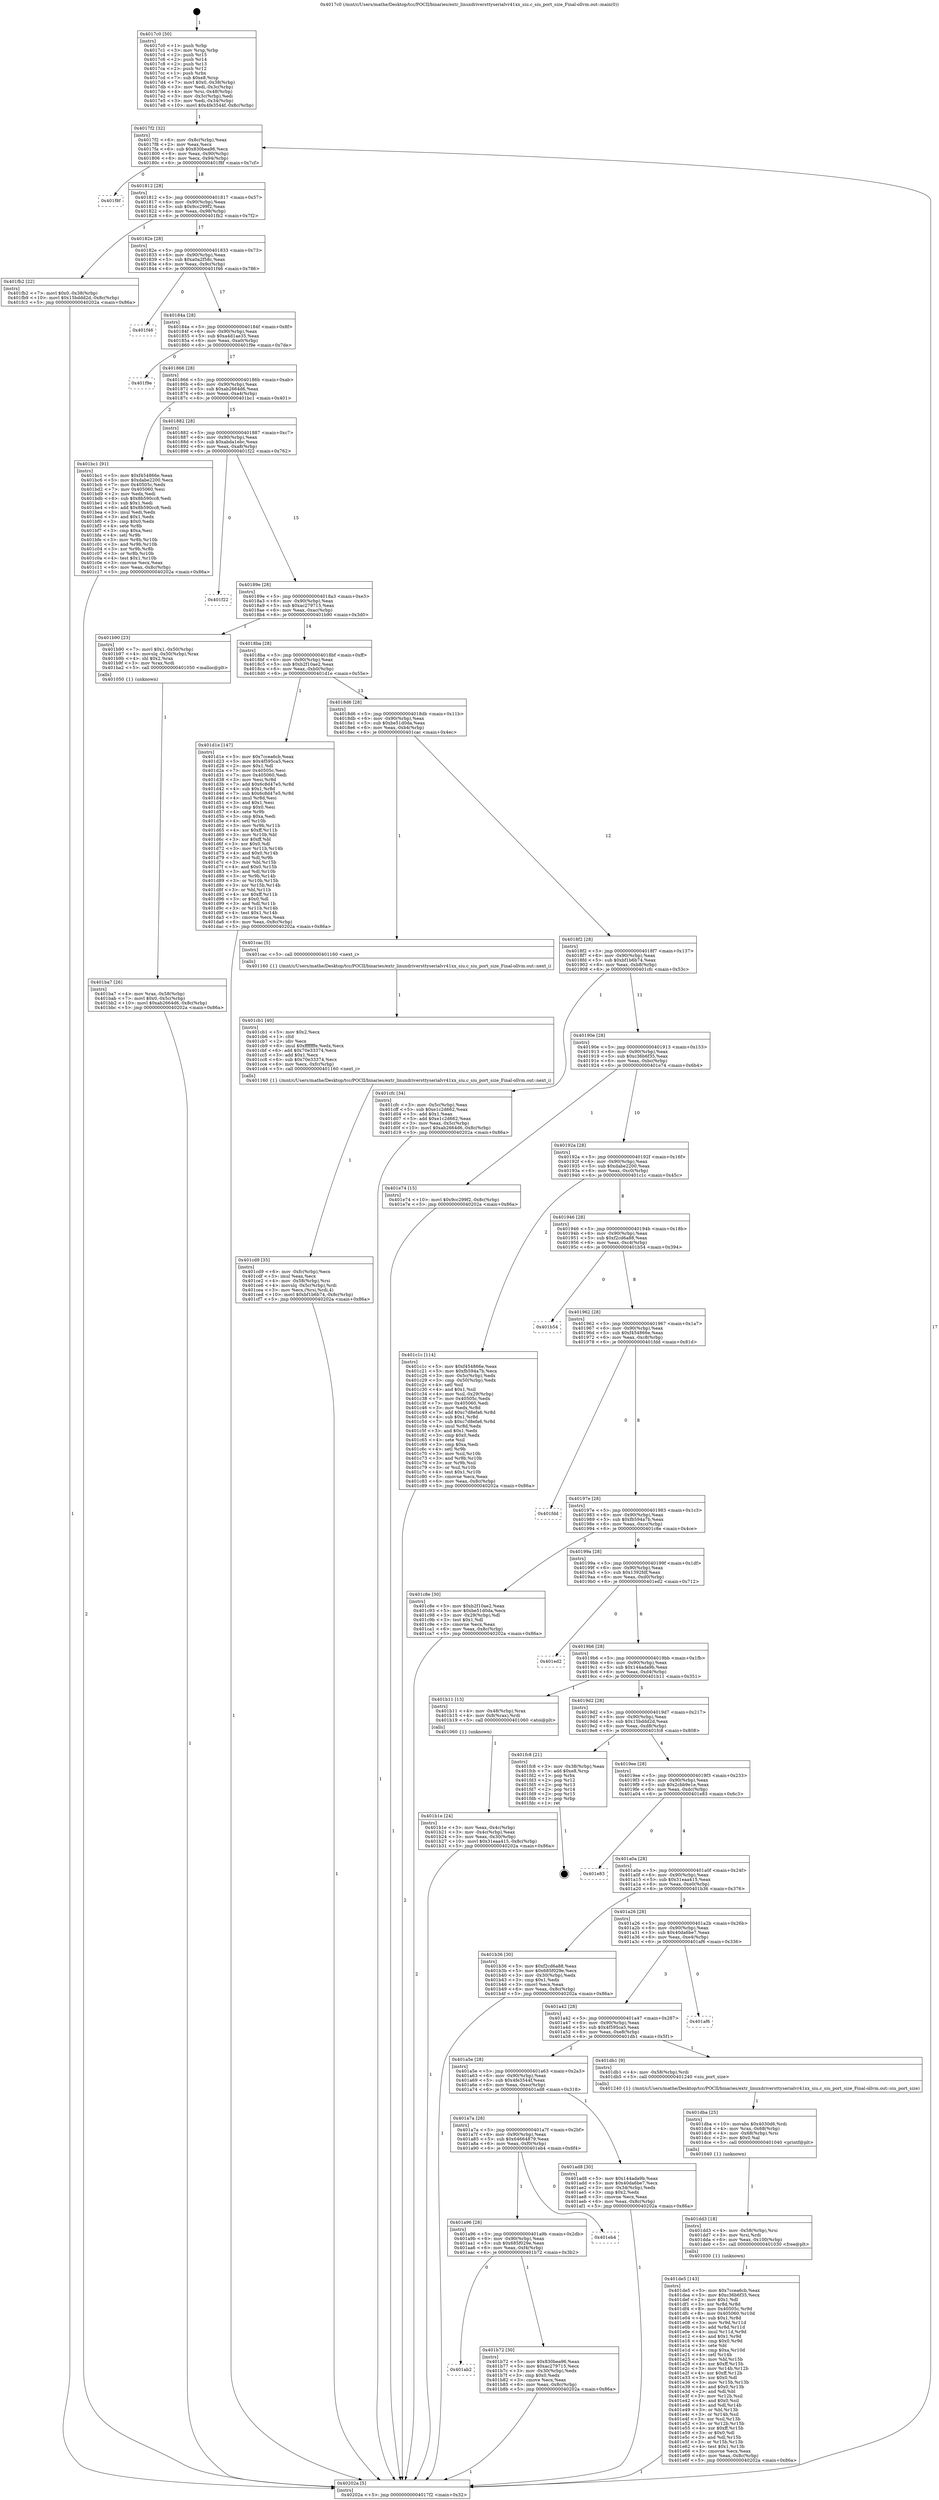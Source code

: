 digraph "0x4017c0" {
  label = "0x4017c0 (/mnt/c/Users/mathe/Desktop/tcc/POCII/binaries/extr_linuxdriversttyserialvr41xx_siu.c_siu_port_size_Final-ollvm.out::main(0))"
  labelloc = "t"
  node[shape=record]

  Entry [label="",width=0.3,height=0.3,shape=circle,fillcolor=black,style=filled]
  "0x4017f2" [label="{
     0x4017f2 [32]\l
     | [instrs]\l
     &nbsp;&nbsp;0x4017f2 \<+6\>: mov -0x8c(%rbp),%eax\l
     &nbsp;&nbsp;0x4017f8 \<+2\>: mov %eax,%ecx\l
     &nbsp;&nbsp;0x4017fa \<+6\>: sub $0x830bea96,%ecx\l
     &nbsp;&nbsp;0x401800 \<+6\>: mov %eax,-0x90(%rbp)\l
     &nbsp;&nbsp;0x401806 \<+6\>: mov %ecx,-0x94(%rbp)\l
     &nbsp;&nbsp;0x40180c \<+6\>: je 0000000000401f8f \<main+0x7cf\>\l
  }"]
  "0x401f8f" [label="{
     0x401f8f\l
  }", style=dashed]
  "0x401812" [label="{
     0x401812 [28]\l
     | [instrs]\l
     &nbsp;&nbsp;0x401812 \<+5\>: jmp 0000000000401817 \<main+0x57\>\l
     &nbsp;&nbsp;0x401817 \<+6\>: mov -0x90(%rbp),%eax\l
     &nbsp;&nbsp;0x40181d \<+5\>: sub $0x9cc299f2,%eax\l
     &nbsp;&nbsp;0x401822 \<+6\>: mov %eax,-0x98(%rbp)\l
     &nbsp;&nbsp;0x401828 \<+6\>: je 0000000000401fb2 \<main+0x7f2\>\l
  }"]
  Exit [label="",width=0.3,height=0.3,shape=circle,fillcolor=black,style=filled,peripheries=2]
  "0x401fb2" [label="{
     0x401fb2 [22]\l
     | [instrs]\l
     &nbsp;&nbsp;0x401fb2 \<+7\>: movl $0x0,-0x38(%rbp)\l
     &nbsp;&nbsp;0x401fb9 \<+10\>: movl $0x15bddd2d,-0x8c(%rbp)\l
     &nbsp;&nbsp;0x401fc3 \<+5\>: jmp 000000000040202a \<main+0x86a\>\l
  }"]
  "0x40182e" [label="{
     0x40182e [28]\l
     | [instrs]\l
     &nbsp;&nbsp;0x40182e \<+5\>: jmp 0000000000401833 \<main+0x73\>\l
     &nbsp;&nbsp;0x401833 \<+6\>: mov -0x90(%rbp),%eax\l
     &nbsp;&nbsp;0x401839 \<+5\>: sub $0xa0a2f58c,%eax\l
     &nbsp;&nbsp;0x40183e \<+6\>: mov %eax,-0x9c(%rbp)\l
     &nbsp;&nbsp;0x401844 \<+6\>: je 0000000000401f46 \<main+0x786\>\l
  }"]
  "0x401de5" [label="{
     0x401de5 [143]\l
     | [instrs]\l
     &nbsp;&nbsp;0x401de5 \<+5\>: mov $0x7ccea6cb,%eax\l
     &nbsp;&nbsp;0x401dea \<+5\>: mov $0xc36b6f35,%ecx\l
     &nbsp;&nbsp;0x401def \<+2\>: mov $0x1,%dl\l
     &nbsp;&nbsp;0x401df1 \<+3\>: xor %r8d,%r8d\l
     &nbsp;&nbsp;0x401df4 \<+8\>: mov 0x40505c,%r9d\l
     &nbsp;&nbsp;0x401dfc \<+8\>: mov 0x405060,%r10d\l
     &nbsp;&nbsp;0x401e04 \<+4\>: sub $0x1,%r8d\l
     &nbsp;&nbsp;0x401e08 \<+3\>: mov %r9d,%r11d\l
     &nbsp;&nbsp;0x401e0b \<+3\>: add %r8d,%r11d\l
     &nbsp;&nbsp;0x401e0e \<+4\>: imul %r11d,%r9d\l
     &nbsp;&nbsp;0x401e12 \<+4\>: and $0x1,%r9d\l
     &nbsp;&nbsp;0x401e16 \<+4\>: cmp $0x0,%r9d\l
     &nbsp;&nbsp;0x401e1a \<+3\>: sete %bl\l
     &nbsp;&nbsp;0x401e1d \<+4\>: cmp $0xa,%r10d\l
     &nbsp;&nbsp;0x401e21 \<+4\>: setl %r14b\l
     &nbsp;&nbsp;0x401e25 \<+3\>: mov %bl,%r15b\l
     &nbsp;&nbsp;0x401e28 \<+4\>: xor $0xff,%r15b\l
     &nbsp;&nbsp;0x401e2c \<+3\>: mov %r14b,%r12b\l
     &nbsp;&nbsp;0x401e2f \<+4\>: xor $0xff,%r12b\l
     &nbsp;&nbsp;0x401e33 \<+3\>: xor $0x0,%dl\l
     &nbsp;&nbsp;0x401e36 \<+3\>: mov %r15b,%r13b\l
     &nbsp;&nbsp;0x401e39 \<+4\>: and $0x0,%r13b\l
     &nbsp;&nbsp;0x401e3d \<+2\>: and %dl,%bl\l
     &nbsp;&nbsp;0x401e3f \<+3\>: mov %r12b,%sil\l
     &nbsp;&nbsp;0x401e42 \<+4\>: and $0x0,%sil\l
     &nbsp;&nbsp;0x401e46 \<+3\>: and %dl,%r14b\l
     &nbsp;&nbsp;0x401e49 \<+3\>: or %bl,%r13b\l
     &nbsp;&nbsp;0x401e4c \<+3\>: or %r14b,%sil\l
     &nbsp;&nbsp;0x401e4f \<+3\>: xor %sil,%r13b\l
     &nbsp;&nbsp;0x401e52 \<+3\>: or %r12b,%r15b\l
     &nbsp;&nbsp;0x401e55 \<+4\>: xor $0xff,%r15b\l
     &nbsp;&nbsp;0x401e59 \<+3\>: or $0x0,%dl\l
     &nbsp;&nbsp;0x401e5c \<+3\>: and %dl,%r15b\l
     &nbsp;&nbsp;0x401e5f \<+3\>: or %r15b,%r13b\l
     &nbsp;&nbsp;0x401e62 \<+4\>: test $0x1,%r13b\l
     &nbsp;&nbsp;0x401e66 \<+3\>: cmovne %ecx,%eax\l
     &nbsp;&nbsp;0x401e69 \<+6\>: mov %eax,-0x8c(%rbp)\l
     &nbsp;&nbsp;0x401e6f \<+5\>: jmp 000000000040202a \<main+0x86a\>\l
  }"]
  "0x401f46" [label="{
     0x401f46\l
  }", style=dashed]
  "0x40184a" [label="{
     0x40184a [28]\l
     | [instrs]\l
     &nbsp;&nbsp;0x40184a \<+5\>: jmp 000000000040184f \<main+0x8f\>\l
     &nbsp;&nbsp;0x40184f \<+6\>: mov -0x90(%rbp),%eax\l
     &nbsp;&nbsp;0x401855 \<+5\>: sub $0xa4d1ae35,%eax\l
     &nbsp;&nbsp;0x40185a \<+6\>: mov %eax,-0xa0(%rbp)\l
     &nbsp;&nbsp;0x401860 \<+6\>: je 0000000000401f9e \<main+0x7de\>\l
  }"]
  "0x401dd3" [label="{
     0x401dd3 [18]\l
     | [instrs]\l
     &nbsp;&nbsp;0x401dd3 \<+4\>: mov -0x58(%rbp),%rsi\l
     &nbsp;&nbsp;0x401dd7 \<+3\>: mov %rsi,%rdi\l
     &nbsp;&nbsp;0x401dda \<+6\>: mov %eax,-0x100(%rbp)\l
     &nbsp;&nbsp;0x401de0 \<+5\>: call 0000000000401030 \<free@plt\>\l
     | [calls]\l
     &nbsp;&nbsp;0x401030 \{1\} (unknown)\l
  }"]
  "0x401f9e" [label="{
     0x401f9e\l
  }", style=dashed]
  "0x401866" [label="{
     0x401866 [28]\l
     | [instrs]\l
     &nbsp;&nbsp;0x401866 \<+5\>: jmp 000000000040186b \<main+0xab\>\l
     &nbsp;&nbsp;0x40186b \<+6\>: mov -0x90(%rbp),%eax\l
     &nbsp;&nbsp;0x401871 \<+5\>: sub $0xab2664d6,%eax\l
     &nbsp;&nbsp;0x401876 \<+6\>: mov %eax,-0xa4(%rbp)\l
     &nbsp;&nbsp;0x40187c \<+6\>: je 0000000000401bc1 \<main+0x401\>\l
  }"]
  "0x401dba" [label="{
     0x401dba [25]\l
     | [instrs]\l
     &nbsp;&nbsp;0x401dba \<+10\>: movabs $0x4030d6,%rdi\l
     &nbsp;&nbsp;0x401dc4 \<+4\>: mov %rax,-0x68(%rbp)\l
     &nbsp;&nbsp;0x401dc8 \<+4\>: mov -0x68(%rbp),%rsi\l
     &nbsp;&nbsp;0x401dcc \<+2\>: mov $0x0,%al\l
     &nbsp;&nbsp;0x401dce \<+5\>: call 0000000000401040 \<printf@plt\>\l
     | [calls]\l
     &nbsp;&nbsp;0x401040 \{1\} (unknown)\l
  }"]
  "0x401bc1" [label="{
     0x401bc1 [91]\l
     | [instrs]\l
     &nbsp;&nbsp;0x401bc1 \<+5\>: mov $0xf454866e,%eax\l
     &nbsp;&nbsp;0x401bc6 \<+5\>: mov $0xdabe2200,%ecx\l
     &nbsp;&nbsp;0x401bcb \<+7\>: mov 0x40505c,%edx\l
     &nbsp;&nbsp;0x401bd2 \<+7\>: mov 0x405060,%esi\l
     &nbsp;&nbsp;0x401bd9 \<+2\>: mov %edx,%edi\l
     &nbsp;&nbsp;0x401bdb \<+6\>: sub $0x8b590cc8,%edi\l
     &nbsp;&nbsp;0x401be1 \<+3\>: sub $0x1,%edi\l
     &nbsp;&nbsp;0x401be4 \<+6\>: add $0x8b590cc8,%edi\l
     &nbsp;&nbsp;0x401bea \<+3\>: imul %edi,%edx\l
     &nbsp;&nbsp;0x401bed \<+3\>: and $0x1,%edx\l
     &nbsp;&nbsp;0x401bf0 \<+3\>: cmp $0x0,%edx\l
     &nbsp;&nbsp;0x401bf3 \<+4\>: sete %r8b\l
     &nbsp;&nbsp;0x401bf7 \<+3\>: cmp $0xa,%esi\l
     &nbsp;&nbsp;0x401bfa \<+4\>: setl %r9b\l
     &nbsp;&nbsp;0x401bfe \<+3\>: mov %r8b,%r10b\l
     &nbsp;&nbsp;0x401c01 \<+3\>: and %r9b,%r10b\l
     &nbsp;&nbsp;0x401c04 \<+3\>: xor %r9b,%r8b\l
     &nbsp;&nbsp;0x401c07 \<+3\>: or %r8b,%r10b\l
     &nbsp;&nbsp;0x401c0a \<+4\>: test $0x1,%r10b\l
     &nbsp;&nbsp;0x401c0e \<+3\>: cmovne %ecx,%eax\l
     &nbsp;&nbsp;0x401c11 \<+6\>: mov %eax,-0x8c(%rbp)\l
     &nbsp;&nbsp;0x401c17 \<+5\>: jmp 000000000040202a \<main+0x86a\>\l
  }"]
  "0x401882" [label="{
     0x401882 [28]\l
     | [instrs]\l
     &nbsp;&nbsp;0x401882 \<+5\>: jmp 0000000000401887 \<main+0xc7\>\l
     &nbsp;&nbsp;0x401887 \<+6\>: mov -0x90(%rbp),%eax\l
     &nbsp;&nbsp;0x40188d \<+5\>: sub $0xabda1ebc,%eax\l
     &nbsp;&nbsp;0x401892 \<+6\>: mov %eax,-0xa8(%rbp)\l
     &nbsp;&nbsp;0x401898 \<+6\>: je 0000000000401f22 \<main+0x762\>\l
  }"]
  "0x401cd9" [label="{
     0x401cd9 [35]\l
     | [instrs]\l
     &nbsp;&nbsp;0x401cd9 \<+6\>: mov -0xfc(%rbp),%ecx\l
     &nbsp;&nbsp;0x401cdf \<+3\>: imul %eax,%ecx\l
     &nbsp;&nbsp;0x401ce2 \<+4\>: mov -0x58(%rbp),%rsi\l
     &nbsp;&nbsp;0x401ce6 \<+4\>: movslq -0x5c(%rbp),%rdi\l
     &nbsp;&nbsp;0x401cea \<+3\>: mov %ecx,(%rsi,%rdi,4)\l
     &nbsp;&nbsp;0x401ced \<+10\>: movl $0xbf1b6b74,-0x8c(%rbp)\l
     &nbsp;&nbsp;0x401cf7 \<+5\>: jmp 000000000040202a \<main+0x86a\>\l
  }"]
  "0x401f22" [label="{
     0x401f22\l
  }", style=dashed]
  "0x40189e" [label="{
     0x40189e [28]\l
     | [instrs]\l
     &nbsp;&nbsp;0x40189e \<+5\>: jmp 00000000004018a3 \<main+0xe3\>\l
     &nbsp;&nbsp;0x4018a3 \<+6\>: mov -0x90(%rbp),%eax\l
     &nbsp;&nbsp;0x4018a9 \<+5\>: sub $0xac279715,%eax\l
     &nbsp;&nbsp;0x4018ae \<+6\>: mov %eax,-0xac(%rbp)\l
     &nbsp;&nbsp;0x4018b4 \<+6\>: je 0000000000401b90 \<main+0x3d0\>\l
  }"]
  "0x401cb1" [label="{
     0x401cb1 [40]\l
     | [instrs]\l
     &nbsp;&nbsp;0x401cb1 \<+5\>: mov $0x2,%ecx\l
     &nbsp;&nbsp;0x401cb6 \<+1\>: cltd\l
     &nbsp;&nbsp;0x401cb7 \<+2\>: idiv %ecx\l
     &nbsp;&nbsp;0x401cb9 \<+6\>: imul $0xfffffffe,%edx,%ecx\l
     &nbsp;&nbsp;0x401cbf \<+6\>: add $0x70e33374,%ecx\l
     &nbsp;&nbsp;0x401cc5 \<+3\>: add $0x1,%ecx\l
     &nbsp;&nbsp;0x401cc8 \<+6\>: sub $0x70e33374,%ecx\l
     &nbsp;&nbsp;0x401cce \<+6\>: mov %ecx,-0xfc(%rbp)\l
     &nbsp;&nbsp;0x401cd4 \<+5\>: call 0000000000401160 \<next_i\>\l
     | [calls]\l
     &nbsp;&nbsp;0x401160 \{1\} (/mnt/c/Users/mathe/Desktop/tcc/POCII/binaries/extr_linuxdriversttyserialvr41xx_siu.c_siu_port_size_Final-ollvm.out::next_i)\l
  }"]
  "0x401b90" [label="{
     0x401b90 [23]\l
     | [instrs]\l
     &nbsp;&nbsp;0x401b90 \<+7\>: movl $0x1,-0x50(%rbp)\l
     &nbsp;&nbsp;0x401b97 \<+4\>: movslq -0x50(%rbp),%rax\l
     &nbsp;&nbsp;0x401b9b \<+4\>: shl $0x2,%rax\l
     &nbsp;&nbsp;0x401b9f \<+3\>: mov %rax,%rdi\l
     &nbsp;&nbsp;0x401ba2 \<+5\>: call 0000000000401050 \<malloc@plt\>\l
     | [calls]\l
     &nbsp;&nbsp;0x401050 \{1\} (unknown)\l
  }"]
  "0x4018ba" [label="{
     0x4018ba [28]\l
     | [instrs]\l
     &nbsp;&nbsp;0x4018ba \<+5\>: jmp 00000000004018bf \<main+0xff\>\l
     &nbsp;&nbsp;0x4018bf \<+6\>: mov -0x90(%rbp),%eax\l
     &nbsp;&nbsp;0x4018c5 \<+5\>: sub $0xb2f10ae2,%eax\l
     &nbsp;&nbsp;0x4018ca \<+6\>: mov %eax,-0xb0(%rbp)\l
     &nbsp;&nbsp;0x4018d0 \<+6\>: je 0000000000401d1e \<main+0x55e\>\l
  }"]
  "0x401ba7" [label="{
     0x401ba7 [26]\l
     | [instrs]\l
     &nbsp;&nbsp;0x401ba7 \<+4\>: mov %rax,-0x58(%rbp)\l
     &nbsp;&nbsp;0x401bab \<+7\>: movl $0x0,-0x5c(%rbp)\l
     &nbsp;&nbsp;0x401bb2 \<+10\>: movl $0xab2664d6,-0x8c(%rbp)\l
     &nbsp;&nbsp;0x401bbc \<+5\>: jmp 000000000040202a \<main+0x86a\>\l
  }"]
  "0x401d1e" [label="{
     0x401d1e [147]\l
     | [instrs]\l
     &nbsp;&nbsp;0x401d1e \<+5\>: mov $0x7ccea6cb,%eax\l
     &nbsp;&nbsp;0x401d23 \<+5\>: mov $0x4f595ca5,%ecx\l
     &nbsp;&nbsp;0x401d28 \<+2\>: mov $0x1,%dl\l
     &nbsp;&nbsp;0x401d2a \<+7\>: mov 0x40505c,%esi\l
     &nbsp;&nbsp;0x401d31 \<+7\>: mov 0x405060,%edi\l
     &nbsp;&nbsp;0x401d38 \<+3\>: mov %esi,%r8d\l
     &nbsp;&nbsp;0x401d3b \<+7\>: add $0x6c8d47e5,%r8d\l
     &nbsp;&nbsp;0x401d42 \<+4\>: sub $0x1,%r8d\l
     &nbsp;&nbsp;0x401d46 \<+7\>: sub $0x6c8d47e5,%r8d\l
     &nbsp;&nbsp;0x401d4d \<+4\>: imul %r8d,%esi\l
     &nbsp;&nbsp;0x401d51 \<+3\>: and $0x1,%esi\l
     &nbsp;&nbsp;0x401d54 \<+3\>: cmp $0x0,%esi\l
     &nbsp;&nbsp;0x401d57 \<+4\>: sete %r9b\l
     &nbsp;&nbsp;0x401d5b \<+3\>: cmp $0xa,%edi\l
     &nbsp;&nbsp;0x401d5e \<+4\>: setl %r10b\l
     &nbsp;&nbsp;0x401d62 \<+3\>: mov %r9b,%r11b\l
     &nbsp;&nbsp;0x401d65 \<+4\>: xor $0xff,%r11b\l
     &nbsp;&nbsp;0x401d69 \<+3\>: mov %r10b,%bl\l
     &nbsp;&nbsp;0x401d6c \<+3\>: xor $0xff,%bl\l
     &nbsp;&nbsp;0x401d6f \<+3\>: xor $0x0,%dl\l
     &nbsp;&nbsp;0x401d72 \<+3\>: mov %r11b,%r14b\l
     &nbsp;&nbsp;0x401d75 \<+4\>: and $0x0,%r14b\l
     &nbsp;&nbsp;0x401d79 \<+3\>: and %dl,%r9b\l
     &nbsp;&nbsp;0x401d7c \<+3\>: mov %bl,%r15b\l
     &nbsp;&nbsp;0x401d7f \<+4\>: and $0x0,%r15b\l
     &nbsp;&nbsp;0x401d83 \<+3\>: and %dl,%r10b\l
     &nbsp;&nbsp;0x401d86 \<+3\>: or %r9b,%r14b\l
     &nbsp;&nbsp;0x401d89 \<+3\>: or %r10b,%r15b\l
     &nbsp;&nbsp;0x401d8c \<+3\>: xor %r15b,%r14b\l
     &nbsp;&nbsp;0x401d8f \<+3\>: or %bl,%r11b\l
     &nbsp;&nbsp;0x401d92 \<+4\>: xor $0xff,%r11b\l
     &nbsp;&nbsp;0x401d96 \<+3\>: or $0x0,%dl\l
     &nbsp;&nbsp;0x401d99 \<+3\>: and %dl,%r11b\l
     &nbsp;&nbsp;0x401d9c \<+3\>: or %r11b,%r14b\l
     &nbsp;&nbsp;0x401d9f \<+4\>: test $0x1,%r14b\l
     &nbsp;&nbsp;0x401da3 \<+3\>: cmovne %ecx,%eax\l
     &nbsp;&nbsp;0x401da6 \<+6\>: mov %eax,-0x8c(%rbp)\l
     &nbsp;&nbsp;0x401dac \<+5\>: jmp 000000000040202a \<main+0x86a\>\l
  }"]
  "0x4018d6" [label="{
     0x4018d6 [28]\l
     | [instrs]\l
     &nbsp;&nbsp;0x4018d6 \<+5\>: jmp 00000000004018db \<main+0x11b\>\l
     &nbsp;&nbsp;0x4018db \<+6\>: mov -0x90(%rbp),%eax\l
     &nbsp;&nbsp;0x4018e1 \<+5\>: sub $0xbe51d0da,%eax\l
     &nbsp;&nbsp;0x4018e6 \<+6\>: mov %eax,-0xb4(%rbp)\l
     &nbsp;&nbsp;0x4018ec \<+6\>: je 0000000000401cac \<main+0x4ec\>\l
  }"]
  "0x401ab2" [label="{
     0x401ab2\l
  }", style=dashed]
  "0x401cac" [label="{
     0x401cac [5]\l
     | [instrs]\l
     &nbsp;&nbsp;0x401cac \<+5\>: call 0000000000401160 \<next_i\>\l
     | [calls]\l
     &nbsp;&nbsp;0x401160 \{1\} (/mnt/c/Users/mathe/Desktop/tcc/POCII/binaries/extr_linuxdriversttyserialvr41xx_siu.c_siu_port_size_Final-ollvm.out::next_i)\l
  }"]
  "0x4018f2" [label="{
     0x4018f2 [28]\l
     | [instrs]\l
     &nbsp;&nbsp;0x4018f2 \<+5\>: jmp 00000000004018f7 \<main+0x137\>\l
     &nbsp;&nbsp;0x4018f7 \<+6\>: mov -0x90(%rbp),%eax\l
     &nbsp;&nbsp;0x4018fd \<+5\>: sub $0xbf1b6b74,%eax\l
     &nbsp;&nbsp;0x401902 \<+6\>: mov %eax,-0xb8(%rbp)\l
     &nbsp;&nbsp;0x401908 \<+6\>: je 0000000000401cfc \<main+0x53c\>\l
  }"]
  "0x401b72" [label="{
     0x401b72 [30]\l
     | [instrs]\l
     &nbsp;&nbsp;0x401b72 \<+5\>: mov $0x830bea96,%eax\l
     &nbsp;&nbsp;0x401b77 \<+5\>: mov $0xac279715,%ecx\l
     &nbsp;&nbsp;0x401b7c \<+3\>: mov -0x30(%rbp),%edx\l
     &nbsp;&nbsp;0x401b7f \<+3\>: cmp $0x0,%edx\l
     &nbsp;&nbsp;0x401b82 \<+3\>: cmove %ecx,%eax\l
     &nbsp;&nbsp;0x401b85 \<+6\>: mov %eax,-0x8c(%rbp)\l
     &nbsp;&nbsp;0x401b8b \<+5\>: jmp 000000000040202a \<main+0x86a\>\l
  }"]
  "0x401cfc" [label="{
     0x401cfc [34]\l
     | [instrs]\l
     &nbsp;&nbsp;0x401cfc \<+3\>: mov -0x5c(%rbp),%eax\l
     &nbsp;&nbsp;0x401cff \<+5\>: sub $0xe1c2d662,%eax\l
     &nbsp;&nbsp;0x401d04 \<+3\>: add $0x1,%eax\l
     &nbsp;&nbsp;0x401d07 \<+5\>: add $0xe1c2d662,%eax\l
     &nbsp;&nbsp;0x401d0c \<+3\>: mov %eax,-0x5c(%rbp)\l
     &nbsp;&nbsp;0x401d0f \<+10\>: movl $0xab2664d6,-0x8c(%rbp)\l
     &nbsp;&nbsp;0x401d19 \<+5\>: jmp 000000000040202a \<main+0x86a\>\l
  }"]
  "0x40190e" [label="{
     0x40190e [28]\l
     | [instrs]\l
     &nbsp;&nbsp;0x40190e \<+5\>: jmp 0000000000401913 \<main+0x153\>\l
     &nbsp;&nbsp;0x401913 \<+6\>: mov -0x90(%rbp),%eax\l
     &nbsp;&nbsp;0x401919 \<+5\>: sub $0xc36b6f35,%eax\l
     &nbsp;&nbsp;0x40191e \<+6\>: mov %eax,-0xbc(%rbp)\l
     &nbsp;&nbsp;0x401924 \<+6\>: je 0000000000401e74 \<main+0x6b4\>\l
  }"]
  "0x401a96" [label="{
     0x401a96 [28]\l
     | [instrs]\l
     &nbsp;&nbsp;0x401a96 \<+5\>: jmp 0000000000401a9b \<main+0x2db\>\l
     &nbsp;&nbsp;0x401a9b \<+6\>: mov -0x90(%rbp),%eax\l
     &nbsp;&nbsp;0x401aa1 \<+5\>: sub $0x685f029e,%eax\l
     &nbsp;&nbsp;0x401aa6 \<+6\>: mov %eax,-0xf4(%rbp)\l
     &nbsp;&nbsp;0x401aac \<+6\>: je 0000000000401b72 \<main+0x3b2\>\l
  }"]
  "0x401e74" [label="{
     0x401e74 [15]\l
     | [instrs]\l
     &nbsp;&nbsp;0x401e74 \<+10\>: movl $0x9cc299f2,-0x8c(%rbp)\l
     &nbsp;&nbsp;0x401e7e \<+5\>: jmp 000000000040202a \<main+0x86a\>\l
  }"]
  "0x40192a" [label="{
     0x40192a [28]\l
     | [instrs]\l
     &nbsp;&nbsp;0x40192a \<+5\>: jmp 000000000040192f \<main+0x16f\>\l
     &nbsp;&nbsp;0x40192f \<+6\>: mov -0x90(%rbp),%eax\l
     &nbsp;&nbsp;0x401935 \<+5\>: sub $0xdabe2200,%eax\l
     &nbsp;&nbsp;0x40193a \<+6\>: mov %eax,-0xc0(%rbp)\l
     &nbsp;&nbsp;0x401940 \<+6\>: je 0000000000401c1c \<main+0x45c\>\l
  }"]
  "0x401eb4" [label="{
     0x401eb4\l
  }", style=dashed]
  "0x401c1c" [label="{
     0x401c1c [114]\l
     | [instrs]\l
     &nbsp;&nbsp;0x401c1c \<+5\>: mov $0xf454866e,%eax\l
     &nbsp;&nbsp;0x401c21 \<+5\>: mov $0xfb594a7b,%ecx\l
     &nbsp;&nbsp;0x401c26 \<+3\>: mov -0x5c(%rbp),%edx\l
     &nbsp;&nbsp;0x401c29 \<+3\>: cmp -0x50(%rbp),%edx\l
     &nbsp;&nbsp;0x401c2c \<+4\>: setl %sil\l
     &nbsp;&nbsp;0x401c30 \<+4\>: and $0x1,%sil\l
     &nbsp;&nbsp;0x401c34 \<+4\>: mov %sil,-0x29(%rbp)\l
     &nbsp;&nbsp;0x401c38 \<+7\>: mov 0x40505c,%edx\l
     &nbsp;&nbsp;0x401c3f \<+7\>: mov 0x405060,%edi\l
     &nbsp;&nbsp;0x401c46 \<+3\>: mov %edx,%r8d\l
     &nbsp;&nbsp;0x401c49 \<+7\>: add $0xc7d8efa6,%r8d\l
     &nbsp;&nbsp;0x401c50 \<+4\>: sub $0x1,%r8d\l
     &nbsp;&nbsp;0x401c54 \<+7\>: sub $0xc7d8efa6,%r8d\l
     &nbsp;&nbsp;0x401c5b \<+4\>: imul %r8d,%edx\l
     &nbsp;&nbsp;0x401c5f \<+3\>: and $0x1,%edx\l
     &nbsp;&nbsp;0x401c62 \<+3\>: cmp $0x0,%edx\l
     &nbsp;&nbsp;0x401c65 \<+4\>: sete %sil\l
     &nbsp;&nbsp;0x401c69 \<+3\>: cmp $0xa,%edi\l
     &nbsp;&nbsp;0x401c6c \<+4\>: setl %r9b\l
     &nbsp;&nbsp;0x401c70 \<+3\>: mov %sil,%r10b\l
     &nbsp;&nbsp;0x401c73 \<+3\>: and %r9b,%r10b\l
     &nbsp;&nbsp;0x401c76 \<+3\>: xor %r9b,%sil\l
     &nbsp;&nbsp;0x401c79 \<+3\>: or %sil,%r10b\l
     &nbsp;&nbsp;0x401c7c \<+4\>: test $0x1,%r10b\l
     &nbsp;&nbsp;0x401c80 \<+3\>: cmovne %ecx,%eax\l
     &nbsp;&nbsp;0x401c83 \<+6\>: mov %eax,-0x8c(%rbp)\l
     &nbsp;&nbsp;0x401c89 \<+5\>: jmp 000000000040202a \<main+0x86a\>\l
  }"]
  "0x401946" [label="{
     0x401946 [28]\l
     | [instrs]\l
     &nbsp;&nbsp;0x401946 \<+5\>: jmp 000000000040194b \<main+0x18b\>\l
     &nbsp;&nbsp;0x40194b \<+6\>: mov -0x90(%rbp),%eax\l
     &nbsp;&nbsp;0x401951 \<+5\>: sub $0xf2cd6a88,%eax\l
     &nbsp;&nbsp;0x401956 \<+6\>: mov %eax,-0xc4(%rbp)\l
     &nbsp;&nbsp;0x40195c \<+6\>: je 0000000000401b54 \<main+0x394\>\l
  }"]
  "0x401b1e" [label="{
     0x401b1e [24]\l
     | [instrs]\l
     &nbsp;&nbsp;0x401b1e \<+3\>: mov %eax,-0x4c(%rbp)\l
     &nbsp;&nbsp;0x401b21 \<+3\>: mov -0x4c(%rbp),%eax\l
     &nbsp;&nbsp;0x401b24 \<+3\>: mov %eax,-0x30(%rbp)\l
     &nbsp;&nbsp;0x401b27 \<+10\>: movl $0x31eaa415,-0x8c(%rbp)\l
     &nbsp;&nbsp;0x401b31 \<+5\>: jmp 000000000040202a \<main+0x86a\>\l
  }"]
  "0x401b54" [label="{
     0x401b54\l
  }", style=dashed]
  "0x401962" [label="{
     0x401962 [28]\l
     | [instrs]\l
     &nbsp;&nbsp;0x401962 \<+5\>: jmp 0000000000401967 \<main+0x1a7\>\l
     &nbsp;&nbsp;0x401967 \<+6\>: mov -0x90(%rbp),%eax\l
     &nbsp;&nbsp;0x40196d \<+5\>: sub $0xf454866e,%eax\l
     &nbsp;&nbsp;0x401972 \<+6\>: mov %eax,-0xc8(%rbp)\l
     &nbsp;&nbsp;0x401978 \<+6\>: je 0000000000401fdd \<main+0x81d\>\l
  }"]
  "0x4017c0" [label="{
     0x4017c0 [50]\l
     | [instrs]\l
     &nbsp;&nbsp;0x4017c0 \<+1\>: push %rbp\l
     &nbsp;&nbsp;0x4017c1 \<+3\>: mov %rsp,%rbp\l
     &nbsp;&nbsp;0x4017c4 \<+2\>: push %r15\l
     &nbsp;&nbsp;0x4017c6 \<+2\>: push %r14\l
     &nbsp;&nbsp;0x4017c8 \<+2\>: push %r13\l
     &nbsp;&nbsp;0x4017ca \<+2\>: push %r12\l
     &nbsp;&nbsp;0x4017cc \<+1\>: push %rbx\l
     &nbsp;&nbsp;0x4017cd \<+7\>: sub $0xe8,%rsp\l
     &nbsp;&nbsp;0x4017d4 \<+7\>: movl $0x0,-0x38(%rbp)\l
     &nbsp;&nbsp;0x4017db \<+3\>: mov %edi,-0x3c(%rbp)\l
     &nbsp;&nbsp;0x4017de \<+4\>: mov %rsi,-0x48(%rbp)\l
     &nbsp;&nbsp;0x4017e2 \<+3\>: mov -0x3c(%rbp),%edi\l
     &nbsp;&nbsp;0x4017e5 \<+3\>: mov %edi,-0x34(%rbp)\l
     &nbsp;&nbsp;0x4017e8 \<+10\>: movl $0x4fe3544f,-0x8c(%rbp)\l
  }"]
  "0x401fdd" [label="{
     0x401fdd\l
  }", style=dashed]
  "0x40197e" [label="{
     0x40197e [28]\l
     | [instrs]\l
     &nbsp;&nbsp;0x40197e \<+5\>: jmp 0000000000401983 \<main+0x1c3\>\l
     &nbsp;&nbsp;0x401983 \<+6\>: mov -0x90(%rbp),%eax\l
     &nbsp;&nbsp;0x401989 \<+5\>: sub $0xfb594a7b,%eax\l
     &nbsp;&nbsp;0x40198e \<+6\>: mov %eax,-0xcc(%rbp)\l
     &nbsp;&nbsp;0x401994 \<+6\>: je 0000000000401c8e \<main+0x4ce\>\l
  }"]
  "0x40202a" [label="{
     0x40202a [5]\l
     | [instrs]\l
     &nbsp;&nbsp;0x40202a \<+5\>: jmp 00000000004017f2 \<main+0x32\>\l
  }"]
  "0x401c8e" [label="{
     0x401c8e [30]\l
     | [instrs]\l
     &nbsp;&nbsp;0x401c8e \<+5\>: mov $0xb2f10ae2,%eax\l
     &nbsp;&nbsp;0x401c93 \<+5\>: mov $0xbe51d0da,%ecx\l
     &nbsp;&nbsp;0x401c98 \<+3\>: mov -0x29(%rbp),%dl\l
     &nbsp;&nbsp;0x401c9b \<+3\>: test $0x1,%dl\l
     &nbsp;&nbsp;0x401c9e \<+3\>: cmovne %ecx,%eax\l
     &nbsp;&nbsp;0x401ca1 \<+6\>: mov %eax,-0x8c(%rbp)\l
     &nbsp;&nbsp;0x401ca7 \<+5\>: jmp 000000000040202a \<main+0x86a\>\l
  }"]
  "0x40199a" [label="{
     0x40199a [28]\l
     | [instrs]\l
     &nbsp;&nbsp;0x40199a \<+5\>: jmp 000000000040199f \<main+0x1df\>\l
     &nbsp;&nbsp;0x40199f \<+6\>: mov -0x90(%rbp),%eax\l
     &nbsp;&nbsp;0x4019a5 \<+5\>: sub $0x1392fdf,%eax\l
     &nbsp;&nbsp;0x4019aa \<+6\>: mov %eax,-0xd0(%rbp)\l
     &nbsp;&nbsp;0x4019b0 \<+6\>: je 0000000000401ed2 \<main+0x712\>\l
  }"]
  "0x401a7a" [label="{
     0x401a7a [28]\l
     | [instrs]\l
     &nbsp;&nbsp;0x401a7a \<+5\>: jmp 0000000000401a7f \<main+0x2bf\>\l
     &nbsp;&nbsp;0x401a7f \<+6\>: mov -0x90(%rbp),%eax\l
     &nbsp;&nbsp;0x401a85 \<+5\>: sub $0x64664879,%eax\l
     &nbsp;&nbsp;0x401a8a \<+6\>: mov %eax,-0xf0(%rbp)\l
     &nbsp;&nbsp;0x401a90 \<+6\>: je 0000000000401eb4 \<main+0x6f4\>\l
  }"]
  "0x401ed2" [label="{
     0x401ed2\l
  }", style=dashed]
  "0x4019b6" [label="{
     0x4019b6 [28]\l
     | [instrs]\l
     &nbsp;&nbsp;0x4019b6 \<+5\>: jmp 00000000004019bb \<main+0x1fb\>\l
     &nbsp;&nbsp;0x4019bb \<+6\>: mov -0x90(%rbp),%eax\l
     &nbsp;&nbsp;0x4019c1 \<+5\>: sub $0x144ada9b,%eax\l
     &nbsp;&nbsp;0x4019c6 \<+6\>: mov %eax,-0xd4(%rbp)\l
     &nbsp;&nbsp;0x4019cc \<+6\>: je 0000000000401b11 \<main+0x351\>\l
  }"]
  "0x401ad8" [label="{
     0x401ad8 [30]\l
     | [instrs]\l
     &nbsp;&nbsp;0x401ad8 \<+5\>: mov $0x144ada9b,%eax\l
     &nbsp;&nbsp;0x401add \<+5\>: mov $0x40da6be7,%ecx\l
     &nbsp;&nbsp;0x401ae2 \<+3\>: mov -0x34(%rbp),%edx\l
     &nbsp;&nbsp;0x401ae5 \<+3\>: cmp $0x2,%edx\l
     &nbsp;&nbsp;0x401ae8 \<+3\>: cmovne %ecx,%eax\l
     &nbsp;&nbsp;0x401aeb \<+6\>: mov %eax,-0x8c(%rbp)\l
     &nbsp;&nbsp;0x401af1 \<+5\>: jmp 000000000040202a \<main+0x86a\>\l
  }"]
  "0x401b11" [label="{
     0x401b11 [13]\l
     | [instrs]\l
     &nbsp;&nbsp;0x401b11 \<+4\>: mov -0x48(%rbp),%rax\l
     &nbsp;&nbsp;0x401b15 \<+4\>: mov 0x8(%rax),%rdi\l
     &nbsp;&nbsp;0x401b19 \<+5\>: call 0000000000401060 \<atoi@plt\>\l
     | [calls]\l
     &nbsp;&nbsp;0x401060 \{1\} (unknown)\l
  }"]
  "0x4019d2" [label="{
     0x4019d2 [28]\l
     | [instrs]\l
     &nbsp;&nbsp;0x4019d2 \<+5\>: jmp 00000000004019d7 \<main+0x217\>\l
     &nbsp;&nbsp;0x4019d7 \<+6\>: mov -0x90(%rbp),%eax\l
     &nbsp;&nbsp;0x4019dd \<+5\>: sub $0x15bddd2d,%eax\l
     &nbsp;&nbsp;0x4019e2 \<+6\>: mov %eax,-0xd8(%rbp)\l
     &nbsp;&nbsp;0x4019e8 \<+6\>: je 0000000000401fc8 \<main+0x808\>\l
  }"]
  "0x401a5e" [label="{
     0x401a5e [28]\l
     | [instrs]\l
     &nbsp;&nbsp;0x401a5e \<+5\>: jmp 0000000000401a63 \<main+0x2a3\>\l
     &nbsp;&nbsp;0x401a63 \<+6\>: mov -0x90(%rbp),%eax\l
     &nbsp;&nbsp;0x401a69 \<+5\>: sub $0x4fe3544f,%eax\l
     &nbsp;&nbsp;0x401a6e \<+6\>: mov %eax,-0xec(%rbp)\l
     &nbsp;&nbsp;0x401a74 \<+6\>: je 0000000000401ad8 \<main+0x318\>\l
  }"]
  "0x401fc8" [label="{
     0x401fc8 [21]\l
     | [instrs]\l
     &nbsp;&nbsp;0x401fc8 \<+3\>: mov -0x38(%rbp),%eax\l
     &nbsp;&nbsp;0x401fcb \<+7\>: add $0xe8,%rsp\l
     &nbsp;&nbsp;0x401fd2 \<+1\>: pop %rbx\l
     &nbsp;&nbsp;0x401fd3 \<+2\>: pop %r12\l
     &nbsp;&nbsp;0x401fd5 \<+2\>: pop %r13\l
     &nbsp;&nbsp;0x401fd7 \<+2\>: pop %r14\l
     &nbsp;&nbsp;0x401fd9 \<+2\>: pop %r15\l
     &nbsp;&nbsp;0x401fdb \<+1\>: pop %rbp\l
     &nbsp;&nbsp;0x401fdc \<+1\>: ret\l
  }"]
  "0x4019ee" [label="{
     0x4019ee [28]\l
     | [instrs]\l
     &nbsp;&nbsp;0x4019ee \<+5\>: jmp 00000000004019f3 \<main+0x233\>\l
     &nbsp;&nbsp;0x4019f3 \<+6\>: mov -0x90(%rbp),%eax\l
     &nbsp;&nbsp;0x4019f9 \<+5\>: sub $0x2cbb9e1e,%eax\l
     &nbsp;&nbsp;0x4019fe \<+6\>: mov %eax,-0xdc(%rbp)\l
     &nbsp;&nbsp;0x401a04 \<+6\>: je 0000000000401e83 \<main+0x6c3\>\l
  }"]
  "0x401db1" [label="{
     0x401db1 [9]\l
     | [instrs]\l
     &nbsp;&nbsp;0x401db1 \<+4\>: mov -0x58(%rbp),%rdi\l
     &nbsp;&nbsp;0x401db5 \<+5\>: call 0000000000401240 \<siu_port_size\>\l
     | [calls]\l
     &nbsp;&nbsp;0x401240 \{1\} (/mnt/c/Users/mathe/Desktop/tcc/POCII/binaries/extr_linuxdriversttyserialvr41xx_siu.c_siu_port_size_Final-ollvm.out::siu_port_size)\l
  }"]
  "0x401e83" [label="{
     0x401e83\l
  }", style=dashed]
  "0x401a0a" [label="{
     0x401a0a [28]\l
     | [instrs]\l
     &nbsp;&nbsp;0x401a0a \<+5\>: jmp 0000000000401a0f \<main+0x24f\>\l
     &nbsp;&nbsp;0x401a0f \<+6\>: mov -0x90(%rbp),%eax\l
     &nbsp;&nbsp;0x401a15 \<+5\>: sub $0x31eaa415,%eax\l
     &nbsp;&nbsp;0x401a1a \<+6\>: mov %eax,-0xe0(%rbp)\l
     &nbsp;&nbsp;0x401a20 \<+6\>: je 0000000000401b36 \<main+0x376\>\l
  }"]
  "0x401a42" [label="{
     0x401a42 [28]\l
     | [instrs]\l
     &nbsp;&nbsp;0x401a42 \<+5\>: jmp 0000000000401a47 \<main+0x287\>\l
     &nbsp;&nbsp;0x401a47 \<+6\>: mov -0x90(%rbp),%eax\l
     &nbsp;&nbsp;0x401a4d \<+5\>: sub $0x4f595ca5,%eax\l
     &nbsp;&nbsp;0x401a52 \<+6\>: mov %eax,-0xe8(%rbp)\l
     &nbsp;&nbsp;0x401a58 \<+6\>: je 0000000000401db1 \<main+0x5f1\>\l
  }"]
  "0x401b36" [label="{
     0x401b36 [30]\l
     | [instrs]\l
     &nbsp;&nbsp;0x401b36 \<+5\>: mov $0xf2cd6a88,%eax\l
     &nbsp;&nbsp;0x401b3b \<+5\>: mov $0x685f029e,%ecx\l
     &nbsp;&nbsp;0x401b40 \<+3\>: mov -0x30(%rbp),%edx\l
     &nbsp;&nbsp;0x401b43 \<+3\>: cmp $0x1,%edx\l
     &nbsp;&nbsp;0x401b46 \<+3\>: cmovl %ecx,%eax\l
     &nbsp;&nbsp;0x401b49 \<+6\>: mov %eax,-0x8c(%rbp)\l
     &nbsp;&nbsp;0x401b4f \<+5\>: jmp 000000000040202a \<main+0x86a\>\l
  }"]
  "0x401a26" [label="{
     0x401a26 [28]\l
     | [instrs]\l
     &nbsp;&nbsp;0x401a26 \<+5\>: jmp 0000000000401a2b \<main+0x26b\>\l
     &nbsp;&nbsp;0x401a2b \<+6\>: mov -0x90(%rbp),%eax\l
     &nbsp;&nbsp;0x401a31 \<+5\>: sub $0x40da6be7,%eax\l
     &nbsp;&nbsp;0x401a36 \<+6\>: mov %eax,-0xe4(%rbp)\l
     &nbsp;&nbsp;0x401a3c \<+6\>: je 0000000000401af6 \<main+0x336\>\l
  }"]
  "0x401af6" [label="{
     0x401af6\l
  }", style=dashed]
  Entry -> "0x4017c0" [label=" 1"]
  "0x4017f2" -> "0x401f8f" [label=" 0"]
  "0x4017f2" -> "0x401812" [label=" 18"]
  "0x401fc8" -> Exit [label=" 1"]
  "0x401812" -> "0x401fb2" [label=" 1"]
  "0x401812" -> "0x40182e" [label=" 17"]
  "0x401fb2" -> "0x40202a" [label=" 1"]
  "0x40182e" -> "0x401f46" [label=" 0"]
  "0x40182e" -> "0x40184a" [label=" 17"]
  "0x401e74" -> "0x40202a" [label=" 1"]
  "0x40184a" -> "0x401f9e" [label=" 0"]
  "0x40184a" -> "0x401866" [label=" 17"]
  "0x401de5" -> "0x40202a" [label=" 1"]
  "0x401866" -> "0x401bc1" [label=" 2"]
  "0x401866" -> "0x401882" [label=" 15"]
  "0x401dd3" -> "0x401de5" [label=" 1"]
  "0x401882" -> "0x401f22" [label=" 0"]
  "0x401882" -> "0x40189e" [label=" 15"]
  "0x401dba" -> "0x401dd3" [label=" 1"]
  "0x40189e" -> "0x401b90" [label=" 1"]
  "0x40189e" -> "0x4018ba" [label=" 14"]
  "0x401db1" -> "0x401dba" [label=" 1"]
  "0x4018ba" -> "0x401d1e" [label=" 1"]
  "0x4018ba" -> "0x4018d6" [label=" 13"]
  "0x401d1e" -> "0x40202a" [label=" 1"]
  "0x4018d6" -> "0x401cac" [label=" 1"]
  "0x4018d6" -> "0x4018f2" [label=" 12"]
  "0x401cfc" -> "0x40202a" [label=" 1"]
  "0x4018f2" -> "0x401cfc" [label=" 1"]
  "0x4018f2" -> "0x40190e" [label=" 11"]
  "0x401cd9" -> "0x40202a" [label=" 1"]
  "0x40190e" -> "0x401e74" [label=" 1"]
  "0x40190e" -> "0x40192a" [label=" 10"]
  "0x401cac" -> "0x401cb1" [label=" 1"]
  "0x40192a" -> "0x401c1c" [label=" 2"]
  "0x40192a" -> "0x401946" [label=" 8"]
  "0x401c8e" -> "0x40202a" [label=" 2"]
  "0x401946" -> "0x401b54" [label=" 0"]
  "0x401946" -> "0x401962" [label=" 8"]
  "0x401bc1" -> "0x40202a" [label=" 2"]
  "0x401962" -> "0x401fdd" [label=" 0"]
  "0x401962" -> "0x40197e" [label=" 8"]
  "0x401ba7" -> "0x40202a" [label=" 1"]
  "0x40197e" -> "0x401c8e" [label=" 2"]
  "0x40197e" -> "0x40199a" [label=" 6"]
  "0x401b90" -> "0x401ba7" [label=" 1"]
  "0x40199a" -> "0x401ed2" [label=" 0"]
  "0x40199a" -> "0x4019b6" [label=" 6"]
  "0x401b72" -> "0x40202a" [label=" 1"]
  "0x4019b6" -> "0x401b11" [label=" 1"]
  "0x4019b6" -> "0x4019d2" [label=" 5"]
  "0x401a96" -> "0x401ab2" [label=" 0"]
  "0x4019d2" -> "0x401fc8" [label=" 1"]
  "0x4019d2" -> "0x4019ee" [label=" 4"]
  "0x401cb1" -> "0x401cd9" [label=" 1"]
  "0x4019ee" -> "0x401e83" [label=" 0"]
  "0x4019ee" -> "0x401a0a" [label=" 4"]
  "0x401a7a" -> "0x401a96" [label=" 1"]
  "0x401a0a" -> "0x401b36" [label=" 1"]
  "0x401a0a" -> "0x401a26" [label=" 3"]
  "0x401c1c" -> "0x40202a" [label=" 2"]
  "0x401a26" -> "0x401af6" [label=" 0"]
  "0x401a26" -> "0x401a42" [label=" 3"]
  "0x401a7a" -> "0x401eb4" [label=" 0"]
  "0x401a42" -> "0x401db1" [label=" 1"]
  "0x401a42" -> "0x401a5e" [label=" 2"]
  "0x401a96" -> "0x401b72" [label=" 1"]
  "0x401a5e" -> "0x401ad8" [label=" 1"]
  "0x401a5e" -> "0x401a7a" [label=" 1"]
  "0x401ad8" -> "0x40202a" [label=" 1"]
  "0x4017c0" -> "0x4017f2" [label=" 1"]
  "0x40202a" -> "0x4017f2" [label=" 17"]
  "0x401b11" -> "0x401b1e" [label=" 1"]
  "0x401b1e" -> "0x40202a" [label=" 1"]
  "0x401b36" -> "0x40202a" [label=" 1"]
}

